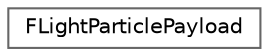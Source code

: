 digraph "Graphical Class Hierarchy"
{
 // INTERACTIVE_SVG=YES
 // LATEX_PDF_SIZE
  bgcolor="transparent";
  edge [fontname=Helvetica,fontsize=10,labelfontname=Helvetica,labelfontsize=10];
  node [fontname=Helvetica,fontsize=10,shape=box,height=0.2,width=0.4];
  rankdir="LR";
  Node0 [id="Node000000",label="FLightParticlePayload",height=0.2,width=0.4,color="grey40", fillcolor="white", style="filled",URL="$d6/db3/structFLightParticlePayload.html",tooltip=" "];
}
